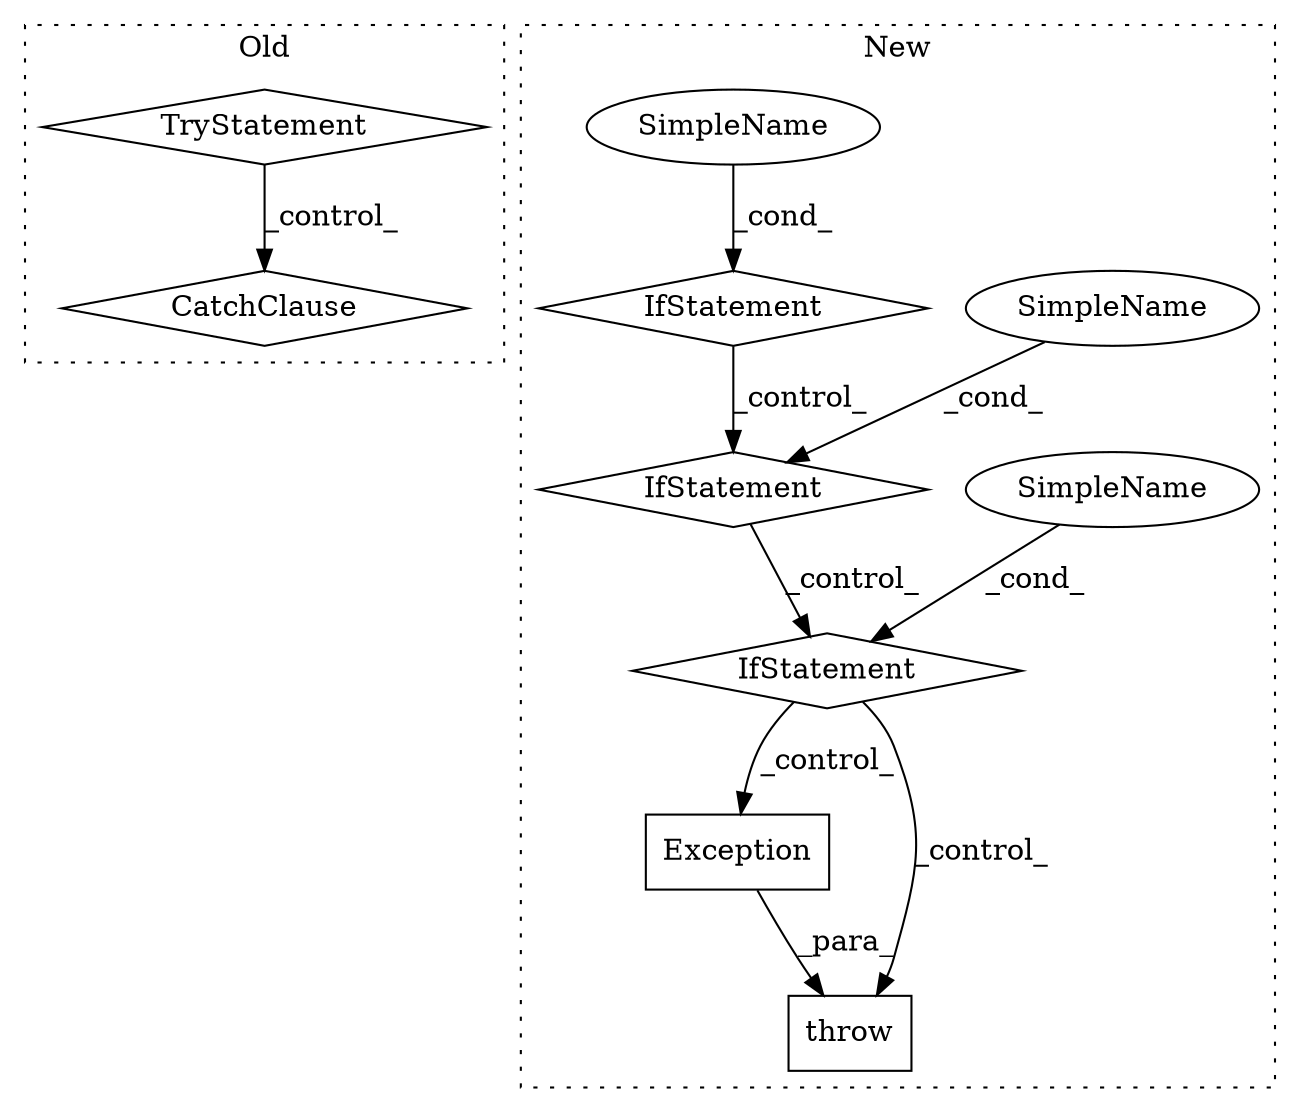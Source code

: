 digraph G {
subgraph cluster0 {
1 [label="CatchClause" a="12" s="946,973" l="11,2" shape="diamond"];
6 [label="TryStatement" a="54" s="878" l="4" shape="diamond"];
label = "Old";
style="dotted";
}
subgraph cluster1 {
2 [label="Exception" a="32" s="1588" l="11" shape="box"];
3 [label="throw" a="53" s="1582" l="6" shape="box"];
4 [label="IfStatement" a="25" s="1382,1410" l="4,2" shape="diamond"];
5 [label="SimpleName" a="42" s="" l="" shape="ellipse"];
7 [label="IfStatement" a="25" s="1484,1508" l="4,2" shape="diamond"];
8 [label="SimpleName" a="42" s="" l="" shape="ellipse"];
9 [label="IfStatement" a="25" s="1280,1308" l="4,2" shape="diamond"];
10 [label="SimpleName" a="42" s="" l="" shape="ellipse"];
label = "New";
style="dotted";
}
2 -> 3 [label="_para_"];
4 -> 7 [label="_control_"];
5 -> 4 [label="_cond_"];
6 -> 1 [label="_control_"];
7 -> 3 [label="_control_"];
7 -> 2 [label="_control_"];
8 -> 7 [label="_cond_"];
9 -> 4 [label="_control_"];
10 -> 9 [label="_cond_"];
}